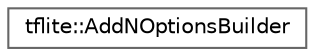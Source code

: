 digraph "Graphical Class Hierarchy"
{
 // LATEX_PDF_SIZE
  bgcolor="transparent";
  edge [fontname=Helvetica,fontsize=10,labelfontname=Helvetica,labelfontsize=10];
  node [fontname=Helvetica,fontsize=10,shape=box,height=0.2,width=0.4];
  rankdir="LR";
  Node0 [id="Node000000",label="tflite::AddNOptionsBuilder",height=0.2,width=0.4,color="grey40", fillcolor="white", style="filled",URL="$structtflite_1_1_add_n_options_builder.html",tooltip=" "];
}
